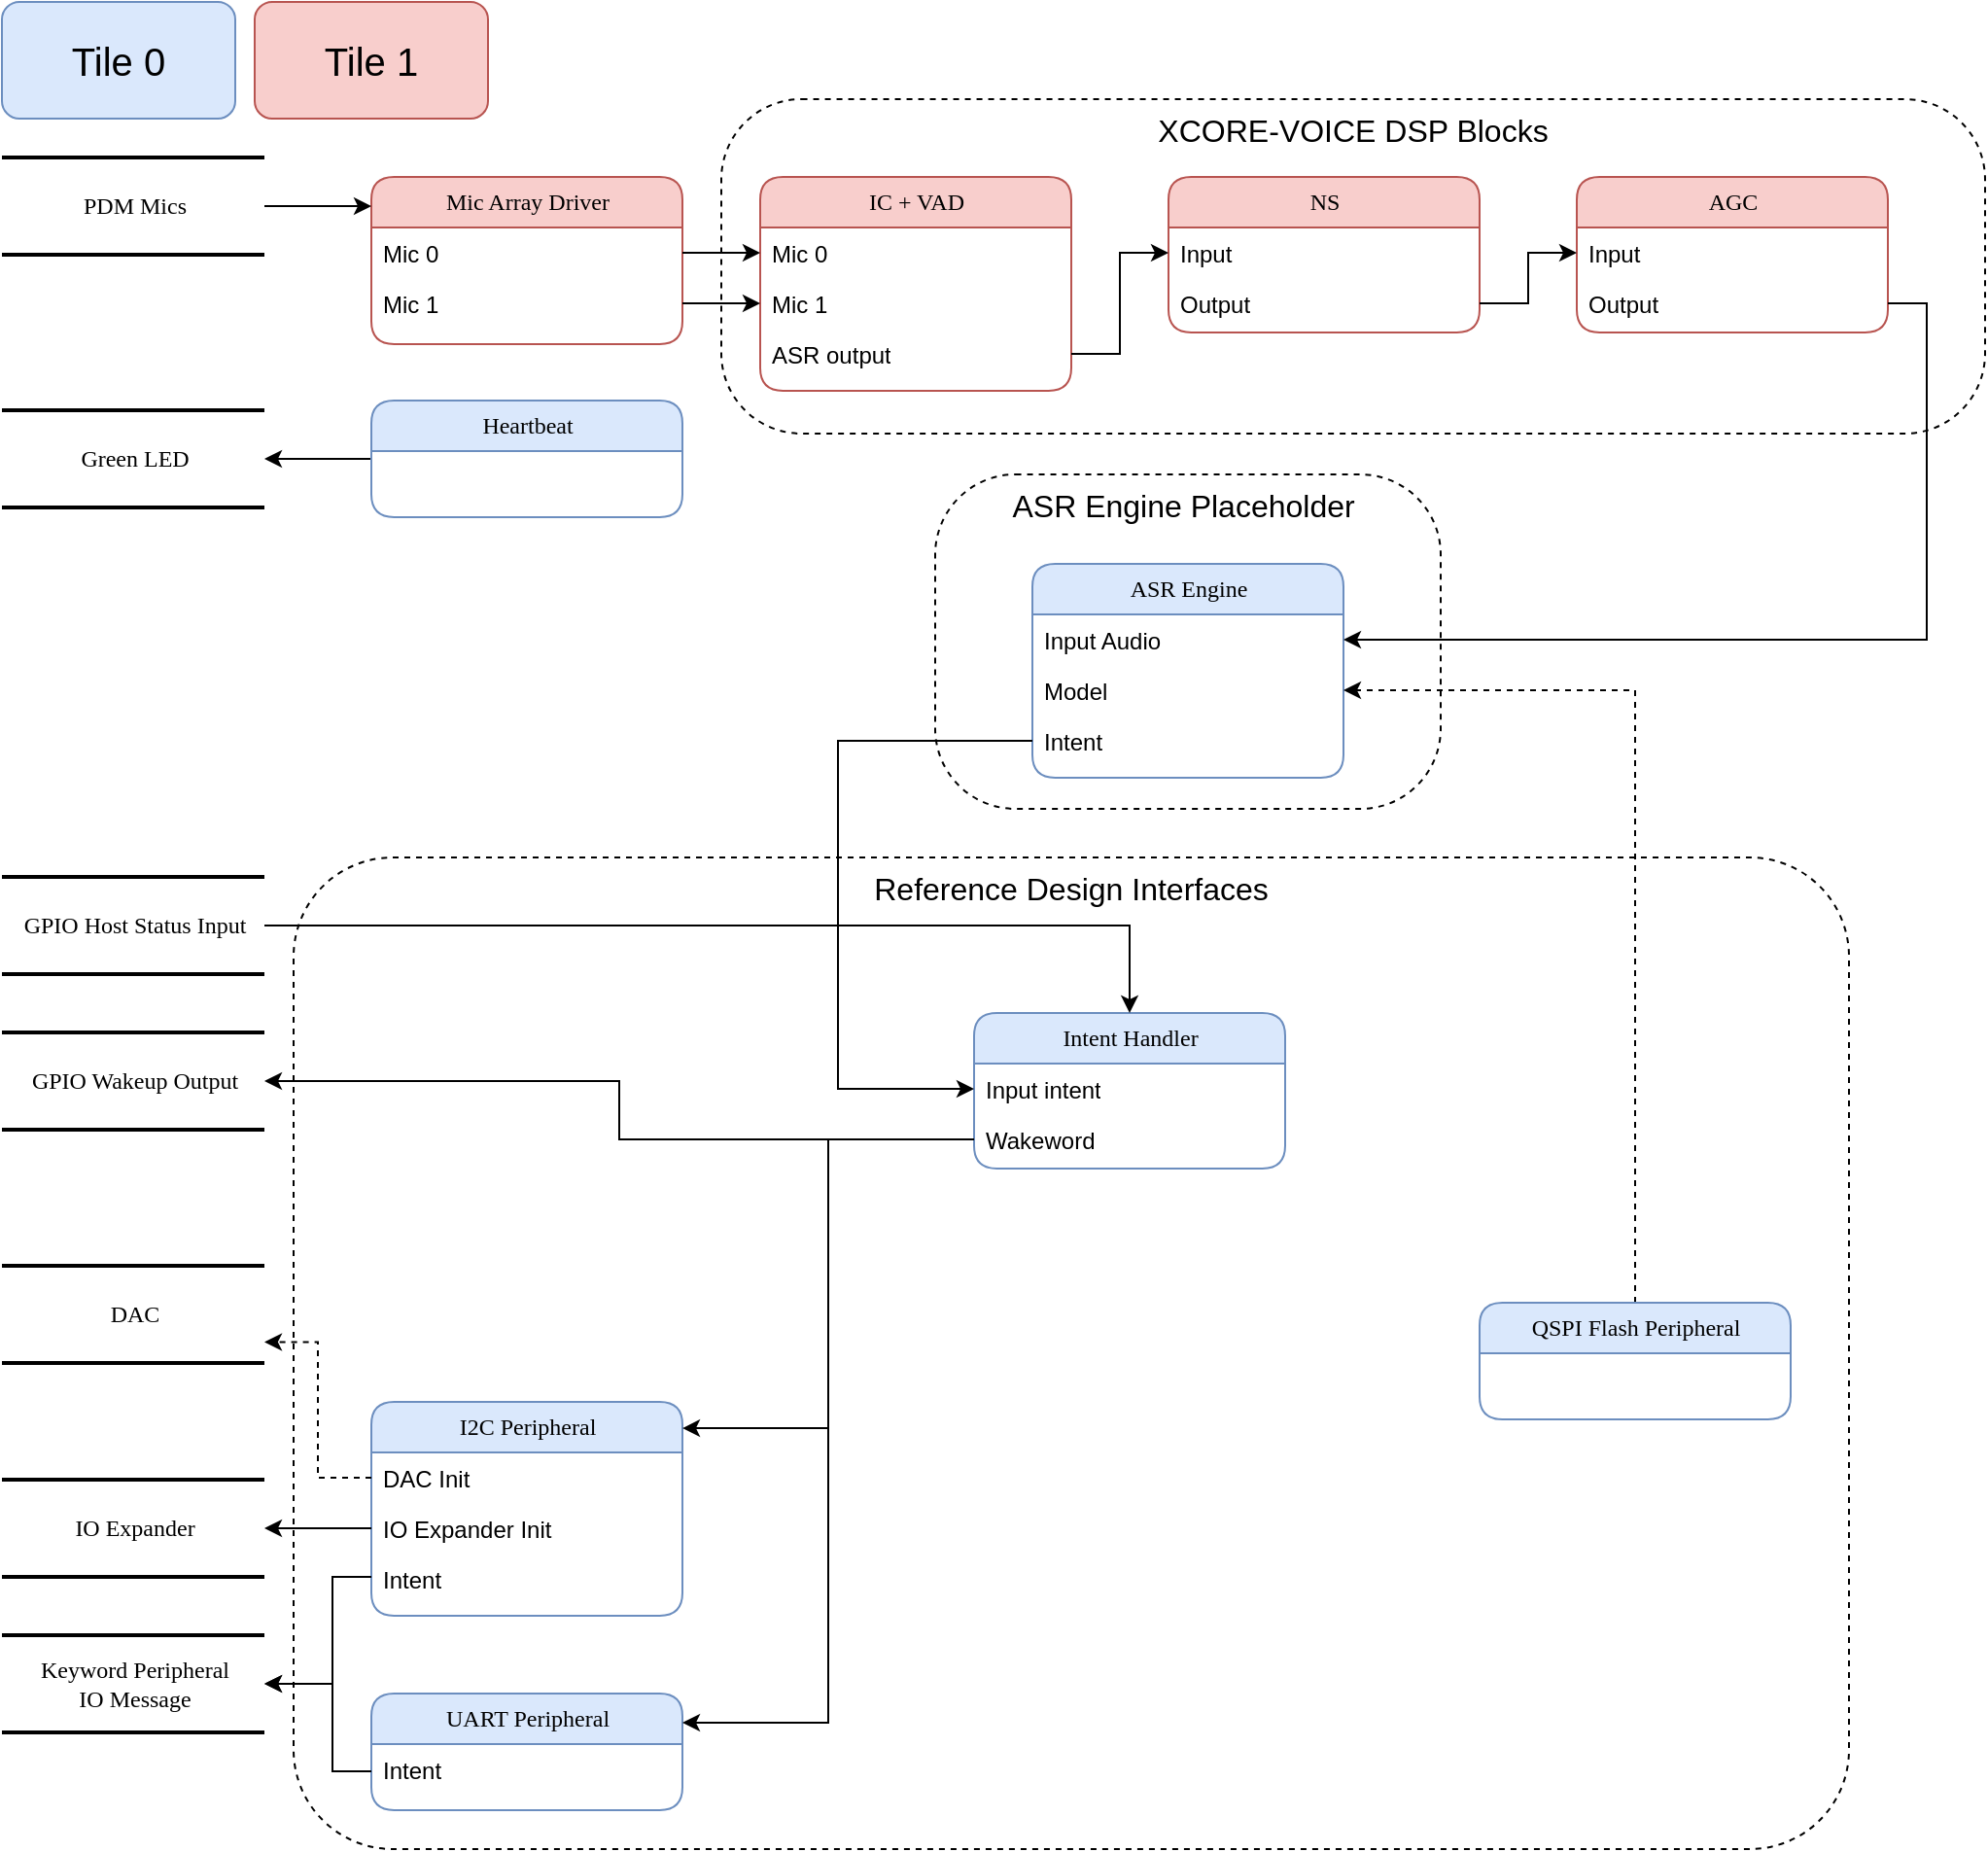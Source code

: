 <mxfile version="20.2.2" type="device"><diagram name="Page-1" id="5d7acffa-a066-3a61-03fe-96351882024d"><mxGraphModel dx="1397" dy="727" grid="1" gridSize="10" guides="1" tooltips="1" connect="1" arrows="1" fold="1" page="1" pageScale="1" pageWidth="1100" pageHeight="850" background="#ffffff" math="0" shadow="0"><root><mxCell id="0"/><mxCell id="1" parent="0"/><mxCell id="t5zFvqTxYrGrfH3YHS5j-99" value="Reference Design Interfaces" style="rounded=1;arcSize=10;whiteSpace=wrap;html=1;align=center;dashed=1;horizontal=1;verticalAlign=top;fontSize=16;" parent="1" vertex="1"><mxGeometry x="210" y="450" width="800" height="510" as="geometry"/></mxCell><mxCell id="t5zFvqTxYrGrfH3YHS5j-69" value="ASR Engine Placeholder&amp;nbsp;" style="rounded=1;arcSize=24;whiteSpace=wrap;html=1;align=center;dashed=1;horizontal=1;verticalAlign=top;fontSize=16;" parent="1" vertex="1"><mxGeometry x="540" y="253" width="260" height="172" as="geometry"/></mxCell><mxCell id="t5zFvqTxYrGrfH3YHS5j-65" value="XCORE-VOICE DSP Blocks" style="rounded=1;arcSize=24;whiteSpace=wrap;html=1;align=center;dashed=1;horizontal=1;verticalAlign=top;fontSize=16;" parent="1" vertex="1"><mxGeometry x="430" y="60" width="650" height="172" as="geometry"/></mxCell><mxCell id="21ea969265ad0168-6" value="IC + VAD" style="swimlane;html=1;fontStyle=0;childLayout=stackLayout;horizontal=1;startSize=26;fillColor=#f8cecc;horizontalStack=0;resizeParent=1;resizeLast=0;collapsible=1;marginBottom=0;swimlaneFillColor=#ffffff;align=center;rounded=1;shadow=0;comic=0;labelBackgroundColor=none;strokeWidth=1;fontFamily=Verdana;fontSize=12;strokeColor=#b85450;" parent="1" vertex="1"><mxGeometry x="450" y="100" width="160" height="110" as="geometry"/></mxCell><mxCell id="21ea969265ad0168-7" value="Mic 0" style="text;html=1;strokeColor=none;fillColor=none;spacingLeft=4;spacingRight=4;whiteSpace=wrap;overflow=hidden;rotatable=0;points=[[0,0.5],[1,0.5]];portConstraint=eastwest;" parent="21ea969265ad0168-6" vertex="1"><mxGeometry y="26" width="160" height="26" as="geometry"/></mxCell><mxCell id="21ea969265ad0168-8" value="Mic 1" style="text;html=1;strokeColor=none;fillColor=none;spacingLeft=4;spacingRight=4;whiteSpace=wrap;overflow=hidden;rotatable=0;points=[[0,0.5],[1,0.5]];portConstraint=eastwest;" parent="21ea969265ad0168-6" vertex="1"><mxGeometry y="52" width="160" height="26" as="geometry"/></mxCell><mxCell id="21ea969265ad0168-9" value="ASR output" style="text;html=1;strokeColor=none;fillColor=none;spacingLeft=4;spacingRight=4;whiteSpace=wrap;overflow=hidden;rotatable=0;points=[[0,0.5],[1,0.5]];portConstraint=eastwest;" parent="21ea969265ad0168-6" vertex="1"><mxGeometry y="78" width="160" height="26" as="geometry"/></mxCell><mxCell id="21ea969265ad0168-10" value="Mic Array Driver" style="swimlane;html=1;fontStyle=0;childLayout=stackLayout;horizontal=1;startSize=26;fillColor=#f8cecc;horizontalStack=0;resizeParent=1;resizeLast=0;collapsible=1;marginBottom=0;swimlaneFillColor=#ffffff;align=center;rounded=1;shadow=0;comic=0;labelBackgroundColor=none;strokeWidth=1;fontFamily=Verdana;fontSize=12;strokeColor=#b85450;" parent="1" vertex="1"><mxGeometry x="250" y="100" width="160" height="86" as="geometry"/></mxCell><mxCell id="21ea969265ad0168-11" value="Mic 0" style="text;html=1;strokeColor=none;fillColor=none;spacingLeft=4;spacingRight=4;whiteSpace=wrap;overflow=hidden;rotatable=0;points=[[0,0.5],[1,0.5]];portConstraint=eastwest;" parent="21ea969265ad0168-10" vertex="1"><mxGeometry y="26" width="160" height="26" as="geometry"/></mxCell><mxCell id="t5zFvqTxYrGrfH3YHS5j-6" value="Mic 1" style="text;html=1;strokeColor=none;fillColor=none;spacingLeft=4;spacingRight=4;whiteSpace=wrap;overflow=hidden;rotatable=0;points=[[0,0.5],[1,0.5]];portConstraint=eastwest;" parent="21ea969265ad0168-10" vertex="1"><mxGeometry y="52" width="160" height="26" as="geometry"/></mxCell><mxCell id="t5zFvqTxYrGrfH3YHS5j-15" value="" style="edgeStyle=orthogonalEdgeStyle;rounded=0;orthogonalLoop=1;jettySize=auto;html=1;" parent="1" source="t5zFvqTxYrGrfH3YHS5j-8" edge="1"><mxGeometry relative="1" as="geometry"><mxPoint x="250" y="115" as="targetPoint"/></mxGeometry></mxCell><mxCell id="t5zFvqTxYrGrfH3YHS5j-8" value="PDM Mics" style="html=1;rounded=0;shadow=0;comic=0;labelBackgroundColor=none;strokeWidth=2;fontFamily=Verdana;fontSize=12;align=center;shape=mxgraph.ios7ui.horLines;" parent="1" vertex="1"><mxGeometry x="60" y="90" width="135" height="50" as="geometry"/></mxCell><mxCell id="t5zFvqTxYrGrfH3YHS5j-16" value="NS" style="swimlane;html=1;fontStyle=0;childLayout=stackLayout;horizontal=1;startSize=26;fillColor=#f8cecc;horizontalStack=0;resizeParent=1;resizeLast=0;collapsible=1;marginBottom=0;swimlaneFillColor=#ffffff;align=center;rounded=1;shadow=0;comic=0;labelBackgroundColor=none;strokeWidth=1;fontFamily=Verdana;fontSize=12;strokeColor=#b85450;" parent="1" vertex="1"><mxGeometry x="660" y="100" width="160" height="80" as="geometry"/></mxCell><mxCell id="t5zFvqTxYrGrfH3YHS5j-17" value="Input" style="text;html=1;strokeColor=none;fillColor=none;spacingLeft=4;spacingRight=4;whiteSpace=wrap;overflow=hidden;rotatable=0;points=[[0,0.5],[1,0.5]];portConstraint=eastwest;" parent="t5zFvqTxYrGrfH3YHS5j-16" vertex="1"><mxGeometry y="26" width="160" height="26" as="geometry"/></mxCell><mxCell id="t5zFvqTxYrGrfH3YHS5j-18" value="Output" style="text;html=1;strokeColor=none;fillColor=none;spacingLeft=4;spacingRight=4;whiteSpace=wrap;overflow=hidden;rotatable=0;points=[[0,0.5],[1,0.5]];portConstraint=eastwest;" parent="t5zFvqTxYrGrfH3YHS5j-16" vertex="1"><mxGeometry y="52" width="160" height="26" as="geometry"/></mxCell><mxCell id="t5zFvqTxYrGrfH3YHS5j-20" value="AGC" style="swimlane;html=1;fontStyle=0;childLayout=stackLayout;horizontal=1;startSize=26;fillColor=#f8cecc;horizontalStack=0;resizeParent=1;resizeLast=0;collapsible=1;marginBottom=0;swimlaneFillColor=#ffffff;align=center;rounded=1;shadow=0;comic=0;labelBackgroundColor=none;strokeWidth=1;fontFamily=Verdana;fontSize=12;strokeColor=#b85450;" parent="1" vertex="1"><mxGeometry x="870" y="100" width="160" height="80" as="geometry"/></mxCell><mxCell id="t5zFvqTxYrGrfH3YHS5j-21" value="Input" style="text;html=1;strokeColor=none;fillColor=none;spacingLeft=4;spacingRight=4;whiteSpace=wrap;overflow=hidden;rotatable=0;points=[[0,0.5],[1,0.5]];portConstraint=eastwest;" parent="t5zFvqTxYrGrfH3YHS5j-20" vertex="1"><mxGeometry y="26" width="160" height="26" as="geometry"/></mxCell><mxCell id="t5zFvqTxYrGrfH3YHS5j-22" value="Output" style="text;html=1;strokeColor=none;fillColor=none;spacingLeft=4;spacingRight=4;whiteSpace=wrap;overflow=hidden;rotatable=0;points=[[0,0.5],[1,0.5]];portConstraint=eastwest;" parent="t5zFvqTxYrGrfH3YHS5j-20" vertex="1"><mxGeometry y="52" width="160" height="26" as="geometry"/></mxCell><mxCell id="t5zFvqTxYrGrfH3YHS5j-23" value="ASR Engine" style="swimlane;html=1;fontStyle=0;childLayout=stackLayout;horizontal=1;startSize=26;fillColor=#dae8fc;horizontalStack=0;resizeParent=1;resizeLast=0;collapsible=1;marginBottom=0;swimlaneFillColor=#ffffff;align=center;rounded=1;shadow=0;comic=0;labelBackgroundColor=none;strokeWidth=1;fontFamily=Verdana;fontSize=12;strokeColor=#6c8ebf;" parent="1" vertex="1"><mxGeometry x="590" y="299" width="160" height="110" as="geometry"/></mxCell><mxCell id="t5zFvqTxYrGrfH3YHS5j-24" value="Input Audio" style="text;html=1;strokeColor=none;fillColor=none;spacingLeft=4;spacingRight=4;whiteSpace=wrap;overflow=hidden;rotatable=0;points=[[0,0.5],[1,0.5]];portConstraint=eastwest;" parent="t5zFvqTxYrGrfH3YHS5j-23" vertex="1"><mxGeometry y="26" width="160" height="26" as="geometry"/></mxCell><mxCell id="t5zFvqTxYrGrfH3YHS5j-25" value="Model" style="text;html=1;strokeColor=none;fillColor=none;spacingLeft=4;spacingRight=4;whiteSpace=wrap;overflow=hidden;rotatable=0;points=[[0,0.5],[1,0.5]];portConstraint=eastwest;" parent="t5zFvqTxYrGrfH3YHS5j-23" vertex="1"><mxGeometry y="52" width="160" height="26" as="geometry"/></mxCell><mxCell id="t5zFvqTxYrGrfH3YHS5j-71" value="Intent" style="text;html=1;strokeColor=none;fillColor=none;spacingLeft=4;spacingRight=4;whiteSpace=wrap;overflow=hidden;rotatable=0;points=[[0,0.5],[1,0.5]];portConstraint=eastwest;" parent="t5zFvqTxYrGrfH3YHS5j-23" vertex="1"><mxGeometry y="78" width="160" height="26" as="geometry"/></mxCell><mxCell id="t5zFvqTxYrGrfH3YHS5j-26" value="" style="edgeStyle=orthogonalEdgeStyle;rounded=0;orthogonalLoop=1;jettySize=auto;html=1;" parent="1" source="21ea969265ad0168-11" target="21ea969265ad0168-7" edge="1"><mxGeometry relative="1" as="geometry"/></mxCell><mxCell id="t5zFvqTxYrGrfH3YHS5j-27" value="" style="edgeStyle=orthogonalEdgeStyle;rounded=0;orthogonalLoop=1;jettySize=auto;html=1;entryX=0;entryY=0.5;entryDx=0;entryDy=0;" parent="1" source="t5zFvqTxYrGrfH3YHS5j-6" target="21ea969265ad0168-8" edge="1"><mxGeometry relative="1" as="geometry"/></mxCell><mxCell id="t5zFvqTxYrGrfH3YHS5j-28" value="" style="edgeStyle=orthogonalEdgeStyle;rounded=0;orthogonalLoop=1;jettySize=auto;html=1;entryX=0;entryY=0.5;entryDx=0;entryDy=0;" parent="1" source="21ea969265ad0168-9" target="t5zFvqTxYrGrfH3YHS5j-17" edge="1"><mxGeometry relative="1" as="geometry"/></mxCell><mxCell id="t5zFvqTxYrGrfH3YHS5j-29" value="" style="edgeStyle=orthogonalEdgeStyle;rounded=0;orthogonalLoop=1;jettySize=auto;html=1;entryX=0;entryY=0.5;entryDx=0;entryDy=0;" parent="1" source="t5zFvqTxYrGrfH3YHS5j-18" target="t5zFvqTxYrGrfH3YHS5j-21" edge="1"><mxGeometry relative="1" as="geometry"/></mxCell><mxCell id="t5zFvqTxYrGrfH3YHS5j-33" value="" style="edgeStyle=orthogonalEdgeStyle;rounded=0;orthogonalLoop=1;jettySize=auto;html=1;entryX=1;entryY=0.5;entryDx=0;entryDy=0;exitX=1;exitY=0.5;exitDx=0;exitDy=0;" parent="1" source="t5zFvqTxYrGrfH3YHS5j-22" target="t5zFvqTxYrGrfH3YHS5j-24" edge="1"><mxGeometry relative="1" as="geometry"><mxPoint x="990" y="226" as="sourcePoint"/><mxPoint x="1040" y="200" as="targetPoint"/></mxGeometry></mxCell><mxCell id="t5zFvqTxYrGrfH3YHS5j-39" value="" style="edgeStyle=orthogonalEdgeStyle;rounded=0;orthogonalLoop=1;jettySize=auto;html=1;" parent="1" source="t5zFvqTxYrGrfH3YHS5j-35" target="t5zFvqTxYrGrfH3YHS5j-38" edge="1"><mxGeometry relative="1" as="geometry"/></mxCell><mxCell id="t5zFvqTxYrGrfH3YHS5j-35" value="Heartbeat" style="swimlane;html=1;fontStyle=0;childLayout=stackLayout;horizontal=1;startSize=26;fillColor=#dae8fc;horizontalStack=0;resizeParent=1;resizeLast=0;collapsible=1;marginBottom=0;swimlaneFillColor=#ffffff;align=center;rounded=1;shadow=0;comic=0;labelBackgroundColor=none;strokeWidth=1;fontFamily=Verdana;fontSize=12;strokeColor=#6c8ebf;" parent="1" vertex="1"><mxGeometry x="250" y="215" width="160" height="60" as="geometry"/></mxCell><mxCell id="t5zFvqTxYrGrfH3YHS5j-38" value="Green LED" style="html=1;rounded=0;shadow=0;comic=0;labelBackgroundColor=none;strokeWidth=2;fontFamily=Verdana;fontSize=12;align=center;shape=mxgraph.ios7ui.horLines;" parent="1" vertex="1"><mxGeometry x="60" y="220" width="135" height="50" as="geometry"/></mxCell><mxCell id="t5zFvqTxYrGrfH3YHS5j-41" value="UART Peripheral" style="swimlane;html=1;fontStyle=0;childLayout=stackLayout;horizontal=1;startSize=26;fillColor=#dae8fc;horizontalStack=0;resizeParent=1;resizeLast=0;collapsible=1;marginBottom=0;swimlaneFillColor=#ffffff;align=center;rounded=1;shadow=0;comic=0;labelBackgroundColor=none;strokeWidth=1;fontFamily=Verdana;fontSize=12;strokeColor=#6c8ebf;" parent="1" vertex="1"><mxGeometry x="250" y="880" width="160" height="60" as="geometry"/></mxCell><mxCell id="t5zFvqTxYrGrfH3YHS5j-57" value="Intent" style="text;html=1;strokeColor=none;fillColor=none;spacingLeft=4;spacingRight=4;whiteSpace=wrap;overflow=hidden;rotatable=0;points=[[0,0.5],[1,0.5]];portConstraint=eastwest;" parent="t5zFvqTxYrGrfH3YHS5j-41" vertex="1"><mxGeometry y="26" width="160" height="26" as="geometry"/></mxCell><mxCell id="t5zFvqTxYrGrfH3YHS5j-96" style="edgeStyle=orthogonalEdgeStyle;rounded=0;orthogonalLoop=1;jettySize=auto;html=1;entryX=1;entryY=0.5;entryDx=0;entryDy=0;fontSize=16;dashed=1;" parent="1" source="t5zFvqTxYrGrfH3YHS5j-43" target="t5zFvqTxYrGrfH3YHS5j-25" edge="1"><mxGeometry relative="1" as="geometry"/></mxCell><mxCell id="t5zFvqTxYrGrfH3YHS5j-43" value="QSPI Flash Peripheral" style="swimlane;html=1;fontStyle=0;childLayout=stackLayout;horizontal=1;startSize=26;fillColor=#dae8fc;horizontalStack=0;resizeParent=1;resizeLast=0;collapsible=1;marginBottom=0;swimlaneFillColor=#ffffff;align=center;rounded=1;shadow=0;comic=0;labelBackgroundColor=none;strokeWidth=1;fontFamily=Verdana;fontSize=12;strokeColor=#6c8ebf;" parent="1" vertex="1"><mxGeometry x="820" y="679" width="160" height="60" as="geometry"/></mxCell><mxCell id="t5zFvqTxYrGrfH3YHS5j-44" value="DAC" style="html=1;rounded=0;shadow=0;comic=0;labelBackgroundColor=none;strokeWidth=2;fontFamily=Verdana;fontSize=12;align=center;shape=mxgraph.ios7ui.horLines;" parent="1" vertex="1"><mxGeometry x="60" y="660" width="135" height="50" as="geometry"/></mxCell><mxCell id="t5zFvqTxYrGrfH3YHS5j-46" value="Keyword Peripheral &lt;br&gt;IO Message" style="html=1;rounded=0;shadow=0;comic=0;labelBackgroundColor=none;strokeWidth=2;fontFamily=Verdana;fontSize=12;align=center;shape=mxgraph.ios7ui.horLines;" parent="1" vertex="1"><mxGeometry x="60" y="850" width="135" height="50" as="geometry"/></mxCell><mxCell id="t5zFvqTxYrGrfH3YHS5j-48" value="I2C Peripheral" style="swimlane;html=1;fontStyle=0;childLayout=stackLayout;horizontal=1;startSize=26;fillColor=#dae8fc;horizontalStack=0;resizeParent=1;resizeLast=0;collapsible=1;marginBottom=0;swimlaneFillColor=#ffffff;align=center;rounded=1;shadow=0;comic=0;labelBackgroundColor=none;strokeWidth=1;fontFamily=Verdana;fontSize=12;strokeColor=#6c8ebf;" parent="1" vertex="1"><mxGeometry x="250" y="730" width="160" height="110" as="geometry"/></mxCell><mxCell id="t5zFvqTxYrGrfH3YHS5j-49" value="DAC Init" style="text;html=1;strokeColor=none;fillColor=none;spacingLeft=4;spacingRight=4;whiteSpace=wrap;overflow=hidden;rotatable=0;points=[[0,0.5],[1,0.5]];portConstraint=eastwest;" parent="t5zFvqTxYrGrfH3YHS5j-48" vertex="1"><mxGeometry y="26" width="160" height="26" as="geometry"/></mxCell><mxCell id="t5zFvqTxYrGrfH3YHS5j-50" value="IO Expander Init" style="text;html=1;strokeColor=none;fillColor=none;spacingLeft=4;spacingRight=4;whiteSpace=wrap;overflow=hidden;rotatable=0;points=[[0,0.5],[1,0.5]];portConstraint=eastwest;" parent="t5zFvqTxYrGrfH3YHS5j-48" vertex="1"><mxGeometry y="52" width="160" height="26" as="geometry"/></mxCell><mxCell id="t5zFvqTxYrGrfH3YHS5j-56" value="Intent" style="text;html=1;strokeColor=none;fillColor=none;spacingLeft=4;spacingRight=4;whiteSpace=wrap;overflow=hidden;rotatable=0;points=[[0,0.5],[1,0.5]];portConstraint=eastwest;" parent="t5zFvqTxYrGrfH3YHS5j-48" vertex="1"><mxGeometry y="78" width="160" height="26" as="geometry"/></mxCell><mxCell id="t5zFvqTxYrGrfH3YHS5j-58" value="Intent Handler" style="swimlane;html=1;fontStyle=0;childLayout=stackLayout;horizontal=1;startSize=26;fillColor=#dae8fc;horizontalStack=0;resizeParent=1;resizeLast=0;collapsible=1;marginBottom=0;swimlaneFillColor=#ffffff;align=center;rounded=1;shadow=0;comic=0;labelBackgroundColor=none;strokeWidth=1;fontFamily=Verdana;fontSize=12;strokeColor=#6c8ebf;" parent="1" vertex="1"><mxGeometry x="560" y="530" width="160" height="80" as="geometry"/></mxCell><mxCell id="t5zFvqTxYrGrfH3YHS5j-59" value="Input intent" style="text;html=1;strokeColor=none;fillColor=none;spacingLeft=4;spacingRight=4;whiteSpace=wrap;overflow=hidden;rotatable=0;points=[[0,0.5],[1,0.5]];portConstraint=eastwest;" parent="t5zFvqTxYrGrfH3YHS5j-58" vertex="1"><mxGeometry y="26" width="160" height="26" as="geometry"/></mxCell><mxCell id="t5zFvqTxYrGrfH3YHS5j-60" value="Wakeword" style="text;html=1;strokeColor=none;fillColor=none;spacingLeft=4;spacingRight=4;whiteSpace=wrap;overflow=hidden;rotatable=0;points=[[0,0.5],[1,0.5]];portConstraint=eastwest;" parent="t5zFvqTxYrGrfH3YHS5j-58" vertex="1"><mxGeometry y="52" width="160" height="26" as="geometry"/></mxCell><mxCell id="t5zFvqTxYrGrfH3YHS5j-63" style="edgeStyle=orthogonalEdgeStyle;rounded=0;orthogonalLoop=1;jettySize=auto;html=1;entryX=0;entryY=0.5;entryDx=0;entryDy=0;exitX=0;exitY=0.5;exitDx=0;exitDy=0;" parent="1" source="t5zFvqTxYrGrfH3YHS5j-71" target="t5zFvqTxYrGrfH3YHS5j-59" edge="1"><mxGeometry relative="1" as="geometry"><mxPoint x="640" y="450" as="targetPoint"/><Array as="points"><mxPoint x="490" y="390"/><mxPoint x="490" y="569"/></Array></mxGeometry></mxCell><mxCell id="t5zFvqTxYrGrfH3YHS5j-75" value="IO Expander" style="html=1;rounded=0;shadow=0;comic=0;labelBackgroundColor=none;strokeWidth=2;fontFamily=Verdana;fontSize=12;align=center;shape=mxgraph.ios7ui.horLines;" parent="1" vertex="1"><mxGeometry x="60" y="770" width="135" height="50" as="geometry"/></mxCell><mxCell id="t5zFvqTxYrGrfH3YHS5j-77" style="edgeStyle=orthogonalEdgeStyle;rounded=0;orthogonalLoop=1;jettySize=auto;html=1;fontSize=16;" parent="1" source="t5zFvqTxYrGrfH3YHS5j-56" target="t5zFvqTxYrGrfH3YHS5j-46" edge="1"><mxGeometry relative="1" as="geometry"><Array as="points"><mxPoint x="230" y="820"/><mxPoint x="230" y="875"/></Array></mxGeometry></mxCell><mxCell id="t5zFvqTxYrGrfH3YHS5j-79" style="edgeStyle=orthogonalEdgeStyle;rounded=0;orthogonalLoop=1;jettySize=auto;html=1;fontSize=16;" parent="1" source="t5zFvqTxYrGrfH3YHS5j-57" target="t5zFvqTxYrGrfH3YHS5j-46" edge="1"><mxGeometry relative="1" as="geometry"><mxPoint x="200" y="889" as="targetPoint"/><Array as="points"><mxPoint x="230" y="920"/><mxPoint x="230" y="875"/></Array></mxGeometry></mxCell><mxCell id="t5zFvqTxYrGrfH3YHS5j-80" style="edgeStyle=orthogonalEdgeStyle;rounded=0;orthogonalLoop=1;jettySize=auto;html=1;fontSize=16;" parent="1" source="t5zFvqTxYrGrfH3YHS5j-50" target="t5zFvqTxYrGrfH3YHS5j-75" edge="1"><mxGeometry relative="1" as="geometry"/></mxCell><mxCell id="t5zFvqTxYrGrfH3YHS5j-81" style="edgeStyle=orthogonalEdgeStyle;rounded=0;orthogonalLoop=1;jettySize=auto;html=1;entryX=1;entryY=0.784;entryDx=0;entryDy=0;entryPerimeter=0;fontSize=16;dashed=1;" parent="1" source="t5zFvqTxYrGrfH3YHS5j-49" target="t5zFvqTxYrGrfH3YHS5j-44" edge="1"><mxGeometry relative="1" as="geometry"/></mxCell><mxCell id="t5zFvqTxYrGrfH3YHS5j-82" value="GPIO Wakeup Output" style="html=1;rounded=0;shadow=0;comic=0;labelBackgroundColor=none;strokeWidth=2;fontFamily=Verdana;fontSize=12;align=center;shape=mxgraph.ios7ui.horLines;" parent="1" vertex="1"><mxGeometry x="60" y="540" width="135" height="50" as="geometry"/></mxCell><mxCell id="t5zFvqTxYrGrfH3YHS5j-93" style="edgeStyle=orthogonalEdgeStyle;rounded=0;orthogonalLoop=1;jettySize=auto;html=1;entryX=0.5;entryY=0;entryDx=0;entryDy=0;fontSize=16;" parent="1" source="t5zFvqTxYrGrfH3YHS5j-83" target="t5zFvqTxYrGrfH3YHS5j-58" edge="1"><mxGeometry relative="1" as="geometry"/></mxCell><mxCell id="t5zFvqTxYrGrfH3YHS5j-83" value="GPIO Host Status Input" style="html=1;rounded=0;shadow=0;comic=0;labelBackgroundColor=none;strokeWidth=2;fontFamily=Verdana;fontSize=12;align=center;shape=mxgraph.ios7ui.horLines;" parent="1" vertex="1"><mxGeometry x="60" y="460" width="135" height="50" as="geometry"/></mxCell><mxCell id="t5zFvqTxYrGrfH3YHS5j-91" style="edgeStyle=orthogonalEdgeStyle;rounded=0;orthogonalLoop=1;jettySize=auto;html=1;entryX=1;entryY=0.123;entryDx=0;entryDy=0;entryPerimeter=0;fontSize=16;" parent="1" source="t5zFvqTxYrGrfH3YHS5j-60" target="t5zFvqTxYrGrfH3YHS5j-48" edge="1"><mxGeometry relative="1" as="geometry"/></mxCell><mxCell id="t5zFvqTxYrGrfH3YHS5j-92" style="edgeStyle=orthogonalEdgeStyle;rounded=0;orthogonalLoop=1;jettySize=auto;html=1;fontSize=16;" parent="1" source="t5zFvqTxYrGrfH3YHS5j-60" target="t5zFvqTxYrGrfH3YHS5j-82" edge="1"><mxGeometry relative="1" as="geometry"/></mxCell><mxCell id="nTEOnzBcEbbtP1dxCWQs-1" value="&lt;font style=&quot;font-size: 20px;&quot;&gt;Tile 1&lt;/font&gt;" style="rounded=1;whiteSpace=wrap;html=1;fillColor=#f8cecc;strokeColor=#b85450;" parent="1" vertex="1"><mxGeometry x="190" y="10" width="120" height="60" as="geometry"/></mxCell><mxCell id="nTEOnzBcEbbtP1dxCWQs-2" value="&lt;font style=&quot;font-size: 20px;&quot;&gt;Tile 0&lt;br&gt;&lt;/font&gt;" style="rounded=1;whiteSpace=wrap;html=1;fillColor=#dae8fc;strokeColor=#6c8ebf;" parent="1" vertex="1"><mxGeometry x="60" y="10" width="120" height="60" as="geometry"/></mxCell><mxCell id="5tkIII6Xo1PpN1unlZkE-1" style="edgeStyle=orthogonalEdgeStyle;rounded=0;orthogonalLoop=1;jettySize=auto;html=1;entryX=1;entryY=0.25;entryDx=0;entryDy=0;" parent="1" source="t5zFvqTxYrGrfH3YHS5j-60" target="t5zFvqTxYrGrfH3YHS5j-41" edge="1"><mxGeometry relative="1" as="geometry"/></mxCell></root></mxGraphModel></diagram></mxfile>